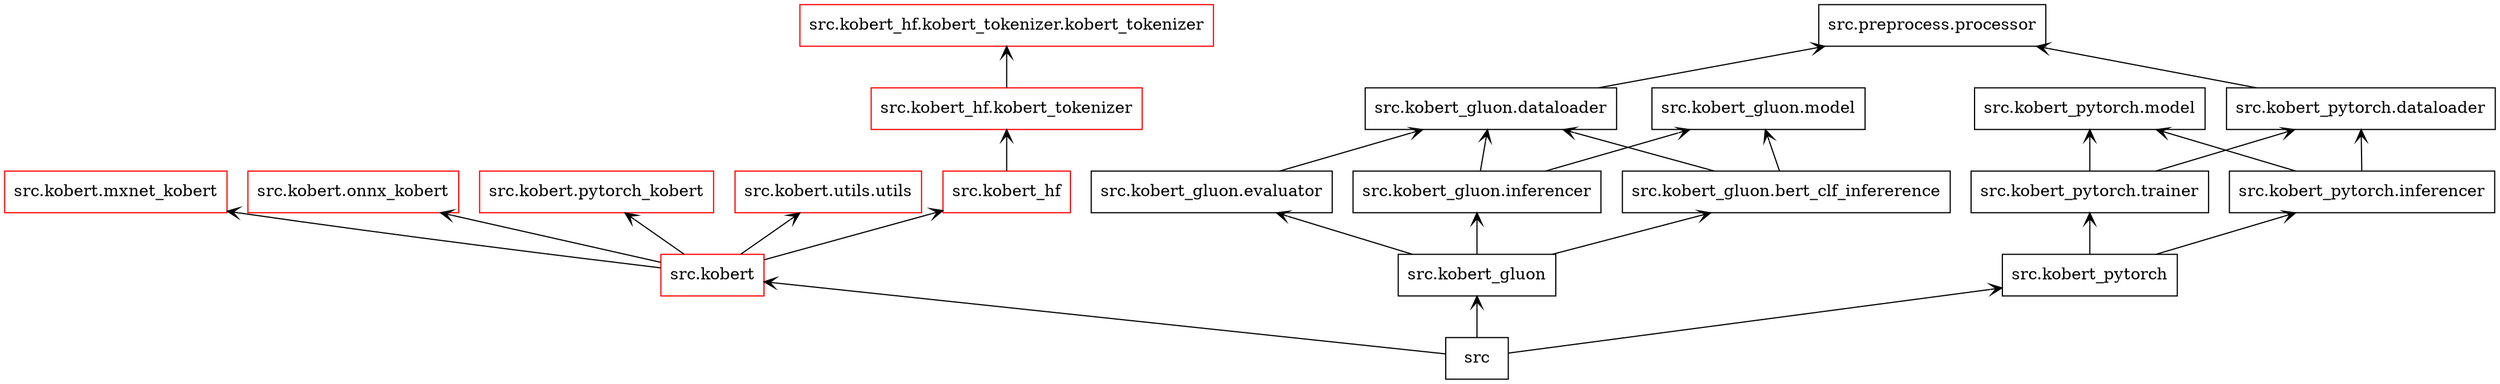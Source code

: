 digraph "packages" {
charset="utf-8"
rankdir=BT
style=filled
"0" [label="src", shape="box"];
"1" [label="src.kobert", shape="box", color=red];
"2" [label="src.kobert.mxnet_kobert", shape="box", color=red];
"3" [label="src.kobert.onnx_kobert", shape="box", color=red];
"4" [label="src.kobert.pytorch_kobert", shape="box", color=red];
"7" [label="src.kobert.utils.utils", shape="box", color=red];
"8" [label="src.kobert_gluon", shape="box"];
"9" [label="src.kobert_gluon.bert_clf_infererence", shape="box"];
"10" [label="src.kobert_gluon.dataloader", shape="box"];
"11" [label="src.kobert_gluon.evaluator", shape="box"];
"12" [label="src.kobert_gluon.inferencer", shape="box"];
"13" [label="src.kobert_gluon.model", shape="box"];
"14" [label="src.kobert_hf", shape="box", color=red];
"15" [label="src.kobert_hf.kobert_tokenizer", shape="box", color=red];
"16" [label="src.kobert_hf.kobert_tokenizer.kobert_tokenizer", shape="box", color=red];
"17" [label="src.kobert_pytorch", shape="box"];
"18" [label="src.kobert_pytorch.dataloader", shape="box"];
"19" [label="src.kobert_pytorch.inferencer", shape="box"];
"20" [label="src.kobert_pytorch.model", shape="box"];
"21" [label="src.kobert_pytorch.trainer", shape="box"];
"23" [label="src.preprocess.processor", shape="box"];
"0" -> "1" [arrowhead="open", arrowtail="none"];
"0" -> "8" [arrowhead="open", arrowtail="none"];
"1" -> "2" [arrowhead="open", arrowtail="none"];
"1" -> "3" [arrowhead="open", arrowtail="none"];
"1" -> "4" [arrowhead="open", arrowtail="none"];
"1" -> "7" [arrowhead="open", arrowtail="none"];
"8" -> "9" [arrowhead="open", arrowtail="none"];
"8" -> "11" [arrowhead="open", arrowtail="none"];
"8" -> "12" [arrowhead="open", arrowtail="none"];
"9" -> "10" [arrowhead="open", arrowtail="none"];
"9" -> "13" [arrowhead="open", arrowtail="none"];
"11" -> "10" [arrowhead="open", arrowtail="none"];
"12" -> "10" [arrowhead="open", arrowtail="none"];
"12" -> "13" [arrowhead="open", arrowtail="none"];
"15" -> "16" [arrowhead="open", arrowtail="none"];
"0" -> "17" [arrowhead="open", arrowtail="none"];
"17" -> "19" [arrowhead="open", arrowtail="none"];
"17" -> "21" [arrowhead="open", arrowtail="none"];
"19" -> "18" [arrowhead="open", arrowtail="none"];
"19" -> "20" [arrowhead="open", arrowtail="none"];
"21" -> "18" [arrowhead="open", arrowtail="none"];
"21" -> "20" [arrowhead="open", arrowtail="none"];
"14" -> "15" [arrowhead="open", arrowtail="none"];
"1" -> "14" [arrowhead="open", arrowtail="none"];
"18" -> "23" [arrowhead="open", arrowtail="none"];
"10" -> "23" [arrowhead="open", arrowtail="none"];
}